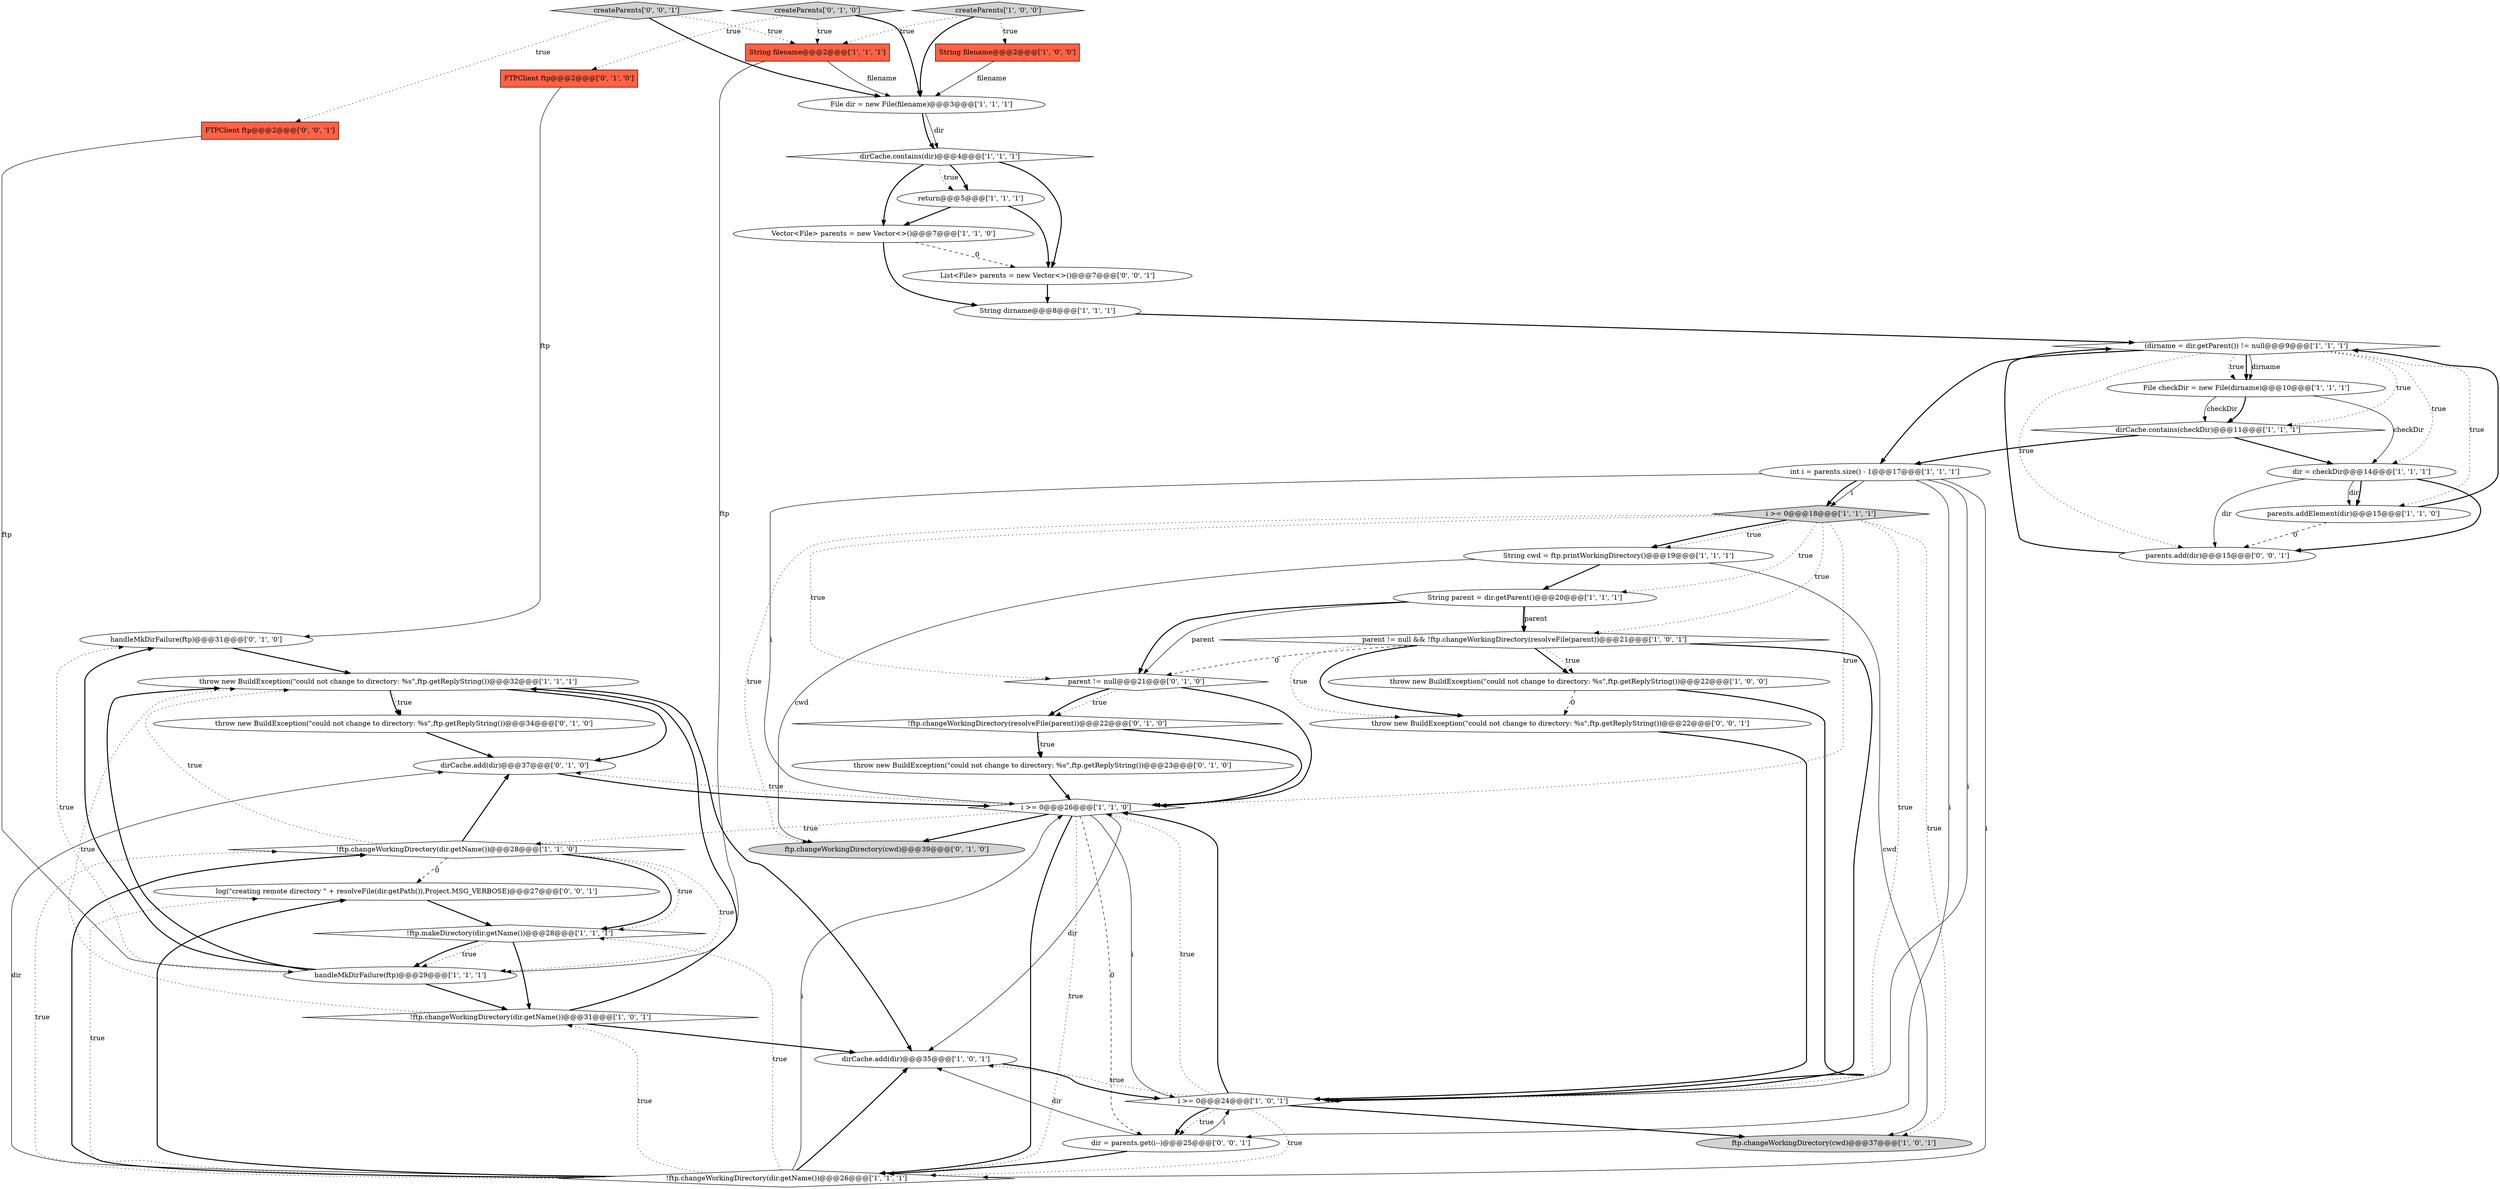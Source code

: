 digraph {
34 [style = filled, label = "handleMkDirFailure(ftp)@@@31@@@['0', '1', '0']", fillcolor = white, shape = ellipse image = "AAA0AAABBB2BBB"];
39 [style = filled, label = "FTPClient ftp@@@2@@@['0', '0', '1']", fillcolor = tomato, shape = box image = "AAA0AAABBB3BBB"];
43 [style = filled, label = "List<File> parents = new Vector<>()@@@7@@@['0', '0', '1']", fillcolor = white, shape = ellipse image = "AAA0AAABBB3BBB"];
25 [style = filled, label = "File checkDir = new File(dirname)@@@10@@@['1', '1', '1']", fillcolor = white, shape = ellipse image = "AAA0AAABBB1BBB"];
15 [style = filled, label = "String cwd = ftp.printWorkingDirectory()@@@19@@@['1', '1', '1']", fillcolor = white, shape = ellipse image = "AAA0AAABBB1BBB"];
17 [style = filled, label = "!ftp.changeWorkingDirectory(dir.getName())@@@31@@@['1', '0', '1']", fillcolor = white, shape = diamond image = "AAA0AAABBB1BBB"];
24 [style = filled, label = "String dirname@@@8@@@['1', '1', '1']", fillcolor = white, shape = ellipse image = "AAA0AAABBB1BBB"];
28 [style = filled, label = "Vector<File> parents = new Vector<>()@@@7@@@['1', '1', '0']", fillcolor = white, shape = ellipse image = "AAA0AAABBB1BBB"];
30 [style = filled, label = "createParents['0', '1', '0']", fillcolor = lightgray, shape = diamond image = "AAA0AAABBB2BBB"];
14 [style = filled, label = "i >= 0@@@26@@@['1', '1', '0']", fillcolor = white, shape = diamond image = "AAA0AAABBB1BBB"];
2 [style = filled, label = "throw new BuildException(\"could not change to directory: %s\",ftp.getReplyString())@@@22@@@['1', '0', '0']", fillcolor = white, shape = ellipse image = "AAA0AAABBB1BBB"];
36 [style = filled, label = "throw new BuildException(\"could not change to directory: %s\",ftp.getReplyString())@@@23@@@['0', '1', '0']", fillcolor = white, shape = ellipse image = "AAA0AAABBB2BBB"];
9 [style = filled, label = "int i = parents.size() - 1@@@17@@@['1', '1', '1']", fillcolor = white, shape = ellipse image = "AAA0AAABBB1BBB"];
31 [style = filled, label = "!ftp.changeWorkingDirectory(resolveFile(parent))@@@22@@@['0', '1', '0']", fillcolor = white, shape = diamond image = "AAA1AAABBB2BBB"];
22 [style = filled, label = "ftp.changeWorkingDirectory(cwd)@@@37@@@['1', '0', '1']", fillcolor = lightgray, shape = ellipse image = "AAA0AAABBB1BBB"];
11 [style = filled, label = "String filename@@@2@@@['1', '0', '0']", fillcolor = tomato, shape = box image = "AAA0AAABBB1BBB"];
32 [style = filled, label = "throw new BuildException(\"could not change to directory: %s\",ftp.getReplyString())@@@34@@@['0', '1', '0']", fillcolor = white, shape = ellipse image = "AAA0AAABBB2BBB"];
4 [style = filled, label = "parent != null && !ftp.changeWorkingDirectory(resolveFile(parent))@@@21@@@['1', '0', '1']", fillcolor = white, shape = diamond image = "AAA0AAABBB1BBB"];
23 [style = filled, label = "(dirname = dir.getParent()) != null@@@9@@@['1', '1', '1']", fillcolor = white, shape = diamond image = "AAA0AAABBB1BBB"];
7 [style = filled, label = "!ftp.changeWorkingDirectory(dir.getName())@@@28@@@['1', '1', '0']", fillcolor = white, shape = diamond image = "AAA0AAABBB1BBB"];
41 [style = filled, label = "parents.add(dir)@@@15@@@['0', '0', '1']", fillcolor = white, shape = ellipse image = "AAA0AAABBB3BBB"];
44 [style = filled, label = "throw new BuildException(\"could not change to directory: %s\",ftp.getReplyString())@@@22@@@['0', '0', '1']", fillcolor = white, shape = ellipse image = "AAA0AAABBB3BBB"];
40 [style = filled, label = "log(\"creating remote directory \" + resolveFile(dir.getPath()),Project.MSG_VERBOSE)@@@27@@@['0', '0', '1']", fillcolor = white, shape = ellipse image = "AAA0AAABBB3BBB"];
6 [style = filled, label = "File dir = new File(filename)@@@3@@@['1', '1', '1']", fillcolor = white, shape = ellipse image = "AAA0AAABBB1BBB"];
10 [style = filled, label = "i >= 0@@@18@@@['1', '1', '1']", fillcolor = lightgray, shape = diamond image = "AAA0AAABBB1BBB"];
38 [style = filled, label = "createParents['0', '0', '1']", fillcolor = lightgray, shape = diamond image = "AAA0AAABBB3BBB"];
33 [style = filled, label = "parent != null@@@21@@@['0', '1', '0']", fillcolor = white, shape = diamond image = "AAA1AAABBB2BBB"];
8 [style = filled, label = "dirCache.contains(dir)@@@4@@@['1', '1', '1']", fillcolor = white, shape = diamond image = "AAA0AAABBB1BBB"];
13 [style = filled, label = "String parent = dir.getParent()@@@20@@@['1', '1', '1']", fillcolor = white, shape = ellipse image = "AAA0AAABBB1BBB"];
27 [style = filled, label = "return@@@5@@@['1', '1', '1']", fillcolor = white, shape = ellipse image = "AAA0AAABBB1BBB"];
35 [style = filled, label = "dirCache.add(dir)@@@37@@@['0', '1', '0']", fillcolor = white, shape = ellipse image = "AAA0AAABBB2BBB"];
18 [style = filled, label = "throw new BuildException(\"could not change to directory: %s\",ftp.getReplyString())@@@32@@@['1', '1', '1']", fillcolor = white, shape = ellipse image = "AAA0AAABBB1BBB"];
42 [style = filled, label = "dir = parents.get(i--)@@@25@@@['0', '0', '1']", fillcolor = white, shape = ellipse image = "AAA0AAABBB3BBB"];
21 [style = filled, label = "parents.addElement(dir)@@@15@@@['1', '1', '0']", fillcolor = white, shape = ellipse image = "AAA0AAABBB1BBB"];
29 [style = filled, label = "FTPClient ftp@@@2@@@['0', '1', '0']", fillcolor = tomato, shape = box image = "AAA0AAABBB2BBB"];
12 [style = filled, label = "!ftp.changeWorkingDirectory(dir.getName())@@@26@@@['1', '1', '1']", fillcolor = white, shape = diamond image = "AAA0AAABBB1BBB"];
16 [style = filled, label = "i >= 0@@@24@@@['1', '0', '1']", fillcolor = white, shape = diamond image = "AAA0AAABBB1BBB"];
37 [style = filled, label = "ftp.changeWorkingDirectory(cwd)@@@39@@@['0', '1', '0']", fillcolor = lightgray, shape = ellipse image = "AAA0AAABBB2BBB"];
1 [style = filled, label = "dirCache.contains(checkDir)@@@11@@@['1', '1', '1']", fillcolor = white, shape = diamond image = "AAA0AAABBB1BBB"];
26 [style = filled, label = "handleMkDirFailure(ftp)@@@29@@@['1', '1', '1']", fillcolor = white, shape = ellipse image = "AAA0AAABBB1BBB"];
3 [style = filled, label = "!ftp.makeDirectory(dir.getName())@@@28@@@['1', '1', '1']", fillcolor = white, shape = diamond image = "AAA0AAABBB1BBB"];
5 [style = filled, label = "createParents['1', '0', '0']", fillcolor = lightgray, shape = diamond image = "AAA0AAABBB1BBB"];
0 [style = filled, label = "dir = checkDir@@@14@@@['1', '1', '1']", fillcolor = white, shape = ellipse image = "AAA0AAABBB1BBB"];
19 [style = filled, label = "String filename@@@2@@@['1', '1', '1']", fillcolor = tomato, shape = box image = "AAA0AAABBB1BBB"];
20 [style = filled, label = "dirCache.add(dir)@@@35@@@['1', '0', '1']", fillcolor = white, shape = ellipse image = "AAA0AAABBB1BBB"];
23->9 [style = bold, label=""];
7->18 [style = dotted, label="true"];
30->19 [style = dotted, label="true"];
26->17 [style = bold, label=""];
16->20 [style = dotted, label="true"];
18->20 [style = bold, label=""];
38->6 [style = bold, label=""];
9->16 [style = solid, label="i"];
0->21 [style = solid, label="dir"];
41->23 [style = bold, label=""];
19->26 [style = solid, label="ftp"];
4->44 [style = dotted, label="true"];
15->22 [style = solid, label="cwd"];
38->39 [style = dotted, label="true"];
14->7 [style = dotted, label="true"];
6->8 [style = bold, label=""];
33->31 [style = dotted, label="true"];
25->1 [style = bold, label=""];
4->2 [style = bold, label=""];
3->17 [style = bold, label=""];
42->12 [style = bold, label=""];
23->0 [style = dotted, label="true"];
23->21 [style = dotted, label="true"];
0->21 [style = bold, label=""];
15->13 [style = bold, label=""];
10->15 [style = bold, label=""];
31->36 [style = bold, label=""];
25->1 [style = solid, label="checkDir"];
5->6 [style = bold, label=""];
12->7 [style = dotted, label="true"];
17->18 [style = dotted, label="true"];
5->19 [style = dotted, label="true"];
3->26 [style = dotted, label="true"];
26->18 [style = bold, label=""];
10->13 [style = dotted, label="true"];
5->11 [style = dotted, label="true"];
1->9 [style = bold, label=""];
9->14 [style = solid, label="i"];
33->31 [style = bold, label=""];
8->27 [style = dotted, label="true"];
20->16 [style = bold, label=""];
10->33 [style = dotted, label="true"];
27->28 [style = bold, label=""];
26->34 [style = dotted, label="true"];
14->35 [style = dotted, label="true"];
6->8 [style = solid, label="dir"];
16->14 [style = dotted, label="true"];
30->29 [style = dotted, label="true"];
8->27 [style = bold, label=""];
10->16 [style = dotted, label="true"];
18->32 [style = bold, label=""];
30->6 [style = bold, label=""];
36->14 [style = bold, label=""];
12->20 [style = bold, label=""];
13->33 [style = solid, label="parent"];
4->33 [style = dashed, label="0"];
2->16 [style = bold, label=""];
13->4 [style = solid, label="parent"];
31->14 [style = bold, label=""];
7->35 [style = bold, label=""];
9->10 [style = solid, label="i"];
12->14 [style = solid, label="i"];
9->10 [style = bold, label=""];
1->0 [style = bold, label=""];
29->34 [style = solid, label="ftp"];
14->16 [style = solid, label="i"];
12->40 [style = dotted, label="true"];
9->12 [style = solid, label="i"];
14->20 [style = solid, label="dir"];
23->25 [style = bold, label=""];
31->36 [style = dotted, label="true"];
13->4 [style = bold, label=""];
4->16 [style = bold, label=""];
7->26 [style = dotted, label="true"];
14->12 [style = bold, label=""];
16->22 [style = bold, label=""];
17->20 [style = bold, label=""];
0->41 [style = solid, label="dir"];
16->42 [style = bold, label=""];
7->3 [style = bold, label=""];
23->1 [style = dotted, label="true"];
19->6 [style = solid, label="filename"];
38->19 [style = dotted, label="true"];
26->34 [style = bold, label=""];
18->32 [style = dotted, label="true"];
33->14 [style = bold, label=""];
23->25 [style = solid, label="dirname"];
2->44 [style = dashed, label="0"];
40->3 [style = bold, label=""];
25->0 [style = solid, label="checkDir"];
18->35 [style = bold, label=""];
9->42 [style = solid, label="i"];
43->24 [style = bold, label=""];
7->3 [style = dotted, label="true"];
23->41 [style = dotted, label="true"];
7->40 [style = dashed, label="0"];
4->2 [style = dotted, label="true"];
12->7 [style = bold, label=""];
34->18 [style = bold, label=""];
42->16 [style = solid, label="i"];
28->43 [style = dashed, label="0"];
10->37 [style = dotted, label="true"];
24->23 [style = bold, label=""];
3->26 [style = bold, label=""];
11->6 [style = solid, label="filename"];
14->37 [style = bold, label=""];
14->42 [style = dashed, label="0"];
13->33 [style = bold, label=""];
15->37 [style = solid, label="cwd"];
10->22 [style = dotted, label="true"];
21->41 [style = dashed, label="0"];
14->12 [style = dotted, label="true"];
12->17 [style = dotted, label="true"];
16->12 [style = dotted, label="true"];
28->24 [style = bold, label=""];
32->35 [style = bold, label=""];
42->20 [style = solid, label="dir"];
10->4 [style = dotted, label="true"];
44->16 [style = bold, label=""];
16->14 [style = bold, label=""];
8->28 [style = bold, label=""];
23->25 [style = dotted, label="true"];
27->43 [style = bold, label=""];
16->42 [style = dotted, label="true"];
10->15 [style = dotted, label="true"];
8->43 [style = bold, label=""];
21->23 [style = bold, label=""];
0->41 [style = bold, label=""];
12->35 [style = solid, label="dir"];
10->14 [style = dotted, label="true"];
39->26 [style = solid, label="ftp"];
35->14 [style = bold, label=""];
12->3 [style = dotted, label="true"];
12->40 [style = bold, label=""];
4->44 [style = bold, label=""];
17->18 [style = bold, label=""];
}
